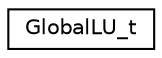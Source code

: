 digraph "Graphical Class Hierarchy"
{
 // LATEX_PDF_SIZE
  edge [fontname="Helvetica",fontsize="10",labelfontname="Helvetica",labelfontsize="10"];
  node [fontname="Helvetica",fontsize="10",shape=record];
  rankdir="LR";
  Node0 [label="GlobalLU_t",height=0.2,width=0.4,color="black", fillcolor="white", style="filled",URL="$struct_global_l_u__t.html",tooltip=" "];
}
